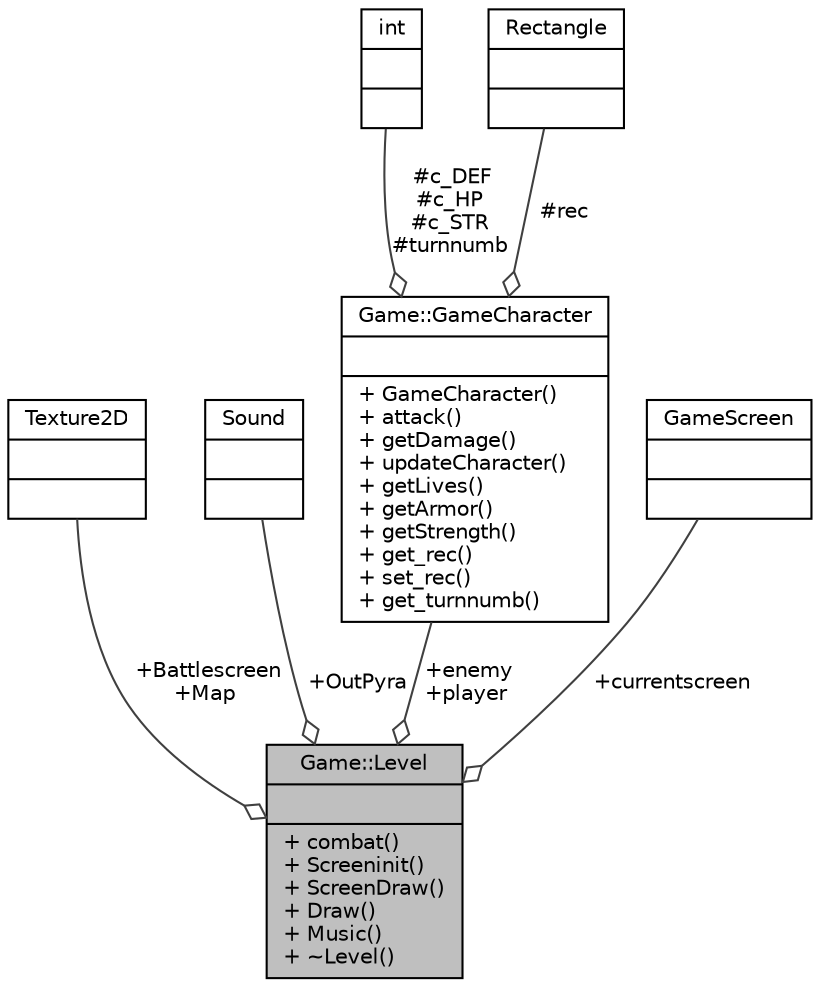 digraph "Game::Level"
{
 // LATEX_PDF_SIZE
  bgcolor="transparent";
  edge [fontname="Helvetica",fontsize="10",labelfontname="Helvetica",labelfontsize="10"];
  node [fontname="Helvetica",fontsize="10",shape=record];
  Node1 [label="{Game::Level\n||+ combat()\l+ Screeninit()\l+ ScreenDraw()\l+ Draw()\l+ Music()\l+ ~Level()\l}",height=0.2,width=0.4,color="black", fillcolor="grey75", style="filled", fontcolor="black",tooltip=" "];
  Node2 -> Node1 [color="grey25",fontsize="10",style="solid",label=" +Battlescreen\n+Map" ,arrowhead="odiamond",fontname="Helvetica"];
  Node2 [label="{Texture2D\n||}",height=0.2,width=0.4,color="black",tooltip=" "];
  Node3 -> Node1 [color="grey25",fontsize="10",style="solid",label=" +OutPyra" ,arrowhead="odiamond",fontname="Helvetica"];
  Node3 [label="{Sound\n||}",height=0.2,width=0.4,color="black",tooltip=" "];
  Node4 -> Node1 [color="grey25",fontsize="10",style="solid",label=" +enemy\n+player" ,arrowhead="odiamond",fontname="Helvetica"];
  Node4 [label="{Game::GameCharacter\n||+ GameCharacter()\l+ attack()\l+ getDamage()\l+ updateCharacter()\l+ getLives()\l+ getArmor()\l+ getStrength()\l+ get_rec()\l+ set_rec()\l+ get_turnnumb()\l}",height=0.2,width=0.4,color="black",URL="$class_game_1_1_game_character.html",tooltip=" "];
  Node5 -> Node4 [color="grey25",fontsize="10",style="solid",label=" #c_DEF\n#c_HP\n#c_STR\n#turnnumb" ,arrowhead="odiamond",fontname="Helvetica"];
  Node5 [label="{int\n||}",height=0.2,width=0.4,color="black",tooltip=" "];
  Node6 -> Node4 [color="grey25",fontsize="10",style="solid",label=" #rec" ,arrowhead="odiamond",fontname="Helvetica"];
  Node6 [label="{Rectangle\n||}",height=0.2,width=0.4,color="black",tooltip=" "];
  Node7 -> Node1 [color="grey25",fontsize="10",style="solid",label=" +currentscreen" ,arrowhead="odiamond",fontname="Helvetica"];
  Node7 [label="{GameScreen\n||}",height=0.2,width=0.4,color="black",tooltip=" "];
}
